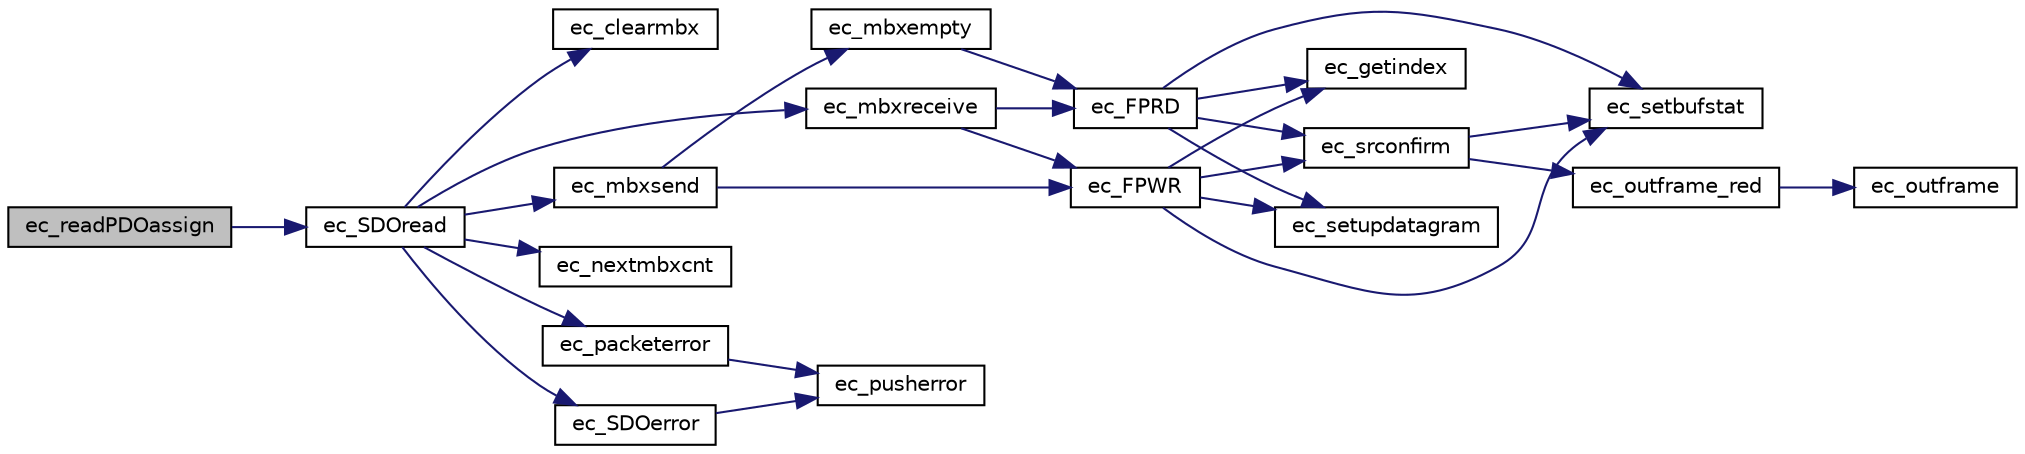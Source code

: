 digraph "ec_readPDOassign"
{
 // INTERACTIVE_SVG=YES
  edge [fontname="Helvetica",fontsize="10",labelfontname="Helvetica",labelfontsize="10"];
  node [fontname="Helvetica",fontsize="10",shape=record];
  rankdir="LR";
  Node1 [label="ec_readPDOassign",height=0.2,width=0.4,color="black", fillcolor="grey75", style="filled" fontcolor="black"];
  Node1 -> Node2 [color="midnightblue",fontsize="10",style="solid",fontname="Helvetica"];
  Node2 [label="ec_SDOread",height=0.2,width=0.4,color="black", fillcolor="white", style="filled",URL="$ethercatcoe_8c.html#a143f50dea5c6c2694d4050c0caeb5a8e"];
  Node2 -> Node3 [color="midnightblue",fontsize="10",style="solid",fontname="Helvetica"];
  Node3 [label="ec_clearmbx",height=0.2,width=0.4,color="black", fillcolor="white", style="filled",URL="$ethercatmain_8c.html#a652d40885e8275a02ddcf94fbd077c99"];
  Node2 -> Node4 [color="midnightblue",fontsize="10",style="solid",fontname="Helvetica"];
  Node4 [label="ec_mbxreceive",height=0.2,width=0.4,color="black", fillcolor="white", style="filled",URL="$ethercatmain_8c.html#a7c1a13c5372ba1b38c9d04085c191e73"];
  Node4 -> Node5 [color="midnightblue",fontsize="10",style="solid",fontname="Helvetica"];
  Node5 [label="ec_FPRD",height=0.2,width=0.4,color="black", fillcolor="white", style="filled",URL="$ethercatbase_8c.html#aac2dc2b5a39ace0793473ab89bb56c7d"];
  Node5 -> Node6 [color="midnightblue",fontsize="10",style="solid",fontname="Helvetica"];
  Node6 [label="ec_getindex",height=0.2,width=0.4,color="black", fillcolor="white", style="filled",URL="$nicdrv_8c.html#ae3520c51670d8e4e3e360f26fd8acee4"];
  Node5 -> Node7 [color="midnightblue",fontsize="10",style="solid",fontname="Helvetica"];
  Node7 [label="ec_setbufstat",height=0.2,width=0.4,color="black", fillcolor="white", style="filled",URL="$nicdrv_8c.html#a121be26fdb9da9ef5b9f217fdcd2d50f"];
  Node5 -> Node8 [color="midnightblue",fontsize="10",style="solid",fontname="Helvetica"];
  Node8 [label="ec_setupdatagram",height=0.2,width=0.4,color="black", fillcolor="white", style="filled",URL="$ethercatbase_8c.html#a3b9a1e2b9fc1e15cf147a85d484db027"];
  Node5 -> Node9 [color="midnightblue",fontsize="10",style="solid",fontname="Helvetica"];
  Node9 [label="ec_srconfirm",height=0.2,width=0.4,color="black", fillcolor="white", style="filled",URL="$nicdrv_8c.html#ae49716ef495b23fc91261396fb2f49ec"];
  Node9 -> Node10 [color="midnightblue",fontsize="10",style="solid",fontname="Helvetica"];
  Node10 [label="ec_outframe_red",height=0.2,width=0.4,color="black", fillcolor="white", style="filled",URL="$nicdrv_8c.html#afb39cbe067b1afa202e8c487a33c4d66"];
  Node10 -> Node11 [color="midnightblue",fontsize="10",style="solid",fontname="Helvetica"];
  Node11 [label="ec_outframe",height=0.2,width=0.4,color="black", fillcolor="white", style="filled",URL="$nicdrv_8c.html#ace7534023c2df9a309fc51a5e7fd6d94"];
  Node9 -> Node7 [color="midnightblue",fontsize="10",style="solid",fontname="Helvetica"];
  Node4 -> Node12 [color="midnightblue",fontsize="10",style="solid",fontname="Helvetica"];
  Node12 [label="ec_FPWR",height=0.2,width=0.4,color="black", fillcolor="white", style="filled",URL="$ethercatbase_8c.html#aa2fe58363a824f15838718ee31f11ffc"];
  Node12 -> Node6 [color="midnightblue",fontsize="10",style="solid",fontname="Helvetica"];
  Node12 -> Node7 [color="midnightblue",fontsize="10",style="solid",fontname="Helvetica"];
  Node12 -> Node8 [color="midnightblue",fontsize="10",style="solid",fontname="Helvetica"];
  Node12 -> Node9 [color="midnightblue",fontsize="10",style="solid",fontname="Helvetica"];
  Node2 -> Node13 [color="midnightblue",fontsize="10",style="solid",fontname="Helvetica"];
  Node13 [label="ec_nextmbxcnt",height=0.2,width=0.4,color="black", fillcolor="white", style="filled",URL="$ethercatmain_8c.html#a1e178403f6eb467358bdfcc9eb086691"];
  Node2 -> Node14 [color="midnightblue",fontsize="10",style="solid",fontname="Helvetica"];
  Node14 [label="ec_mbxsend",height=0.2,width=0.4,color="black", fillcolor="white", style="filled",URL="$ethercatmain_8c.html#a575bb6105662ad54fe55c47fc72075c4"];
  Node14 -> Node15 [color="midnightblue",fontsize="10",style="solid",fontname="Helvetica"];
  Node15 [label="ec_mbxempty",height=0.2,width=0.4,color="black", fillcolor="white", style="filled",URL="$ethercatmain_8c.html#a78a07c2b50526e0f99334f7d2782264f"];
  Node15 -> Node5 [color="midnightblue",fontsize="10",style="solid",fontname="Helvetica"];
  Node14 -> Node12 [color="midnightblue",fontsize="10",style="solid",fontname="Helvetica"];
  Node2 -> Node16 [color="midnightblue",fontsize="10",style="solid",fontname="Helvetica"];
  Node16 [label="ec_packeterror",height=0.2,width=0.4,color="black", fillcolor="white", style="filled",URL="$ethercatmain_8c.html#a430e1266d5c0c1bd4153b660e4fa5298"];
  Node16 -> Node17 [color="midnightblue",fontsize="10",style="solid",fontname="Helvetica"];
  Node17 [label="ec_pusherror",height=0.2,width=0.4,color="black", fillcolor="white", style="filled",URL="$ethercatmain_8c.html#a91e361f3f3615c5ee22eb17def4d1532"];
  Node2 -> Node18 [color="midnightblue",fontsize="10",style="solid",fontname="Helvetica"];
  Node18 [label="ec_SDOerror",height=0.2,width=0.4,color="black", fillcolor="white", style="filled",URL="$ethercatcoe_8c.html#a3aa77952c6d3ce040bb6ba8f4da3a74a"];
  Node18 -> Node17 [color="midnightblue",fontsize="10",style="solid",fontname="Helvetica"];
}
